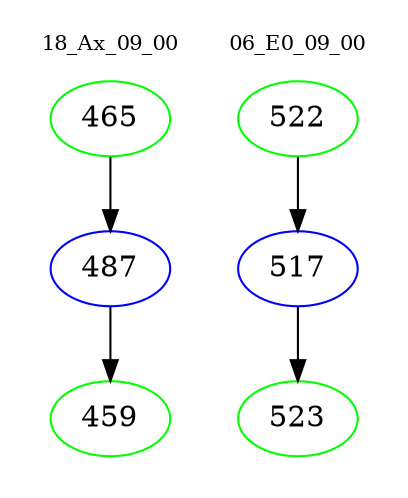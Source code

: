 digraph{
subgraph cluster_0 {
color = white
label = "18_Ax_09_00";
fontsize=10;
T0_465 [label="465", color="green"]
T0_465 -> T0_487 [color="black"]
T0_487 [label="487", color="blue"]
T0_487 -> T0_459 [color="black"]
T0_459 [label="459", color="green"]
}
subgraph cluster_1 {
color = white
label = "06_E0_09_00";
fontsize=10;
T1_522 [label="522", color="green"]
T1_522 -> T1_517 [color="black"]
T1_517 [label="517", color="blue"]
T1_517 -> T1_523 [color="black"]
T1_523 [label="523", color="green"]
}
}
